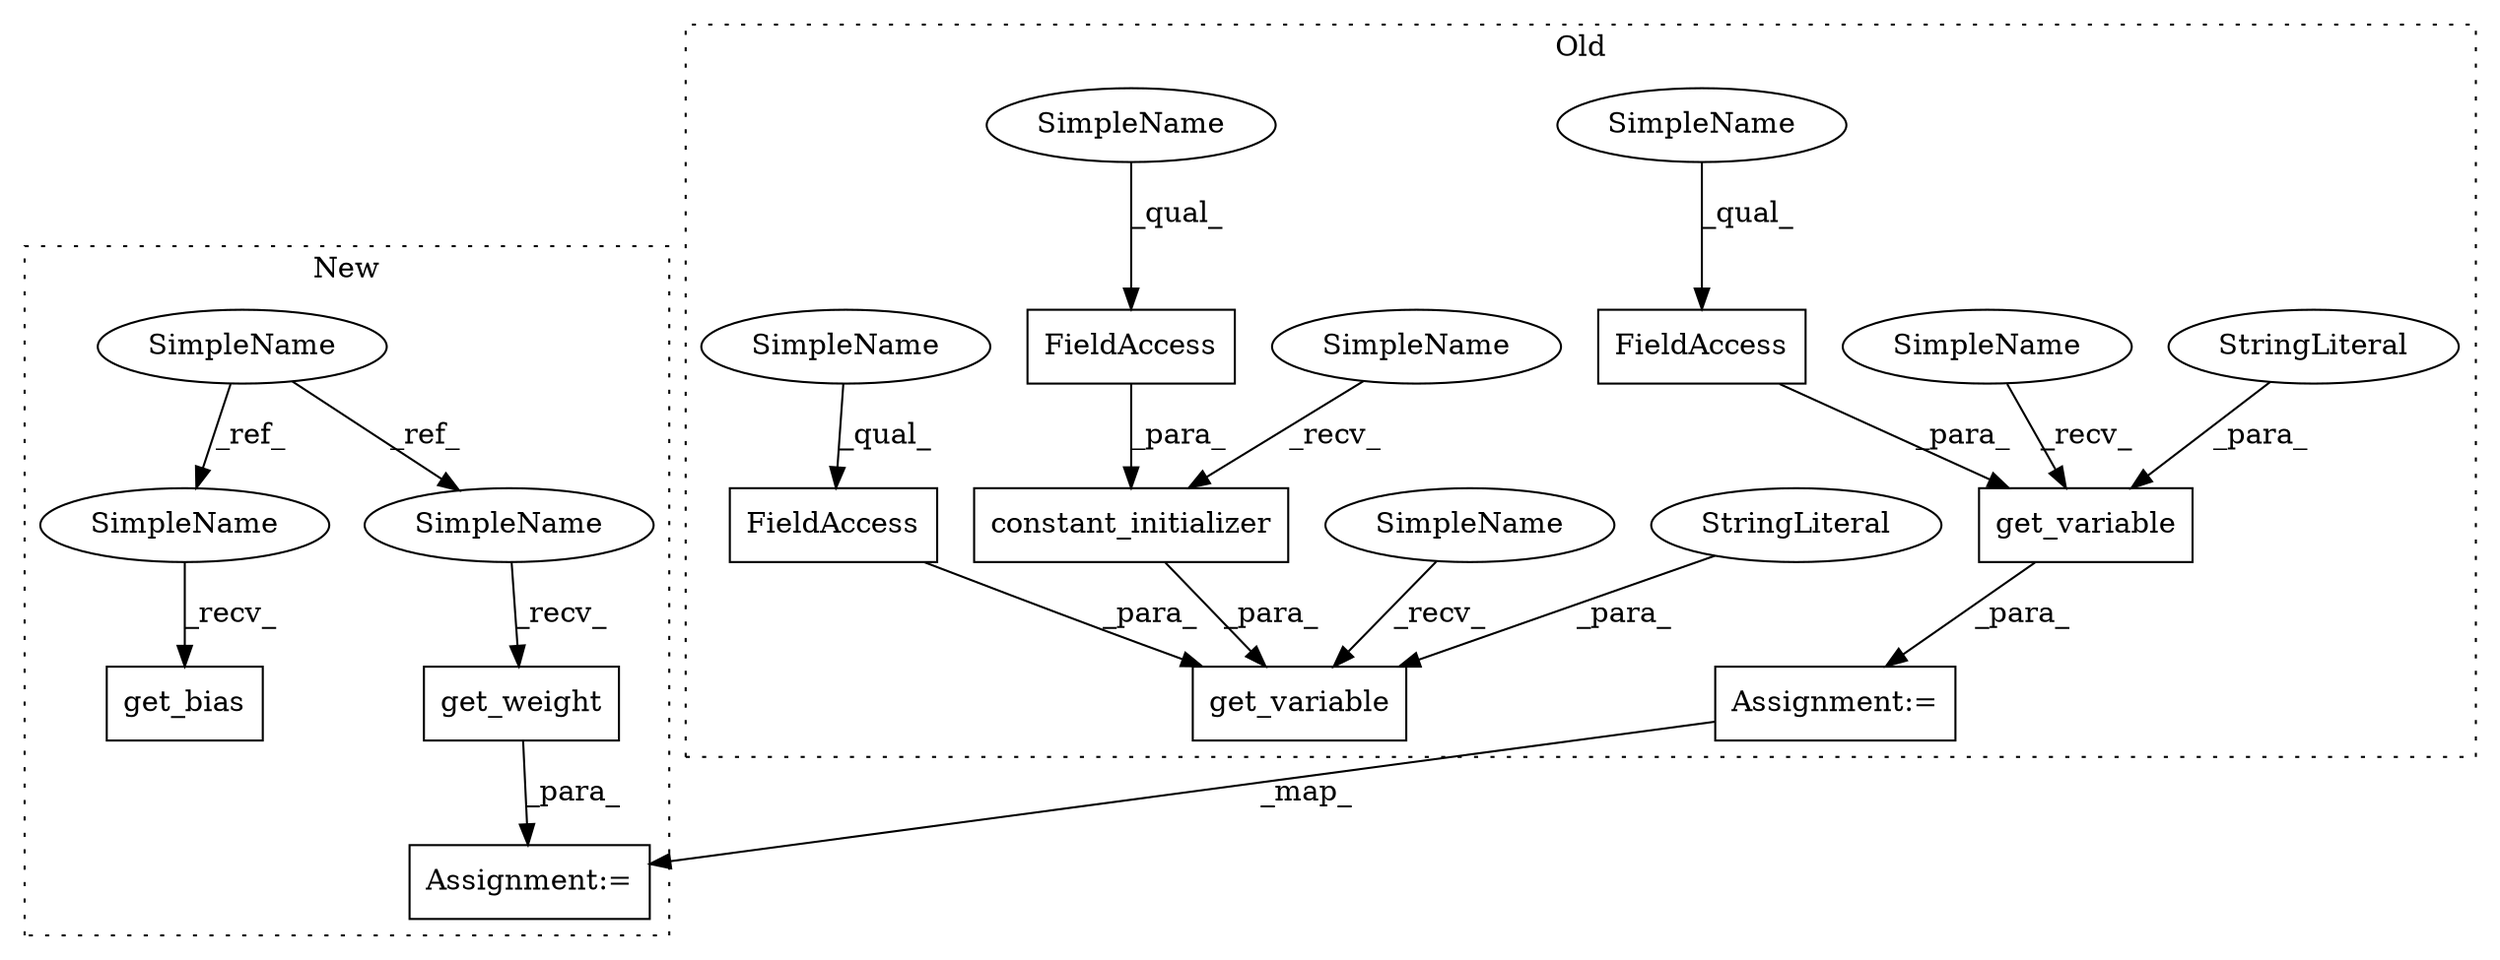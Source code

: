 digraph G {
subgraph cluster0 {
1 [label="get_variable" a="32" s="5101,5215" l="13,1" shape="box"];
3 [label="constant_initializer" a="32" s="5173,5214" l="21,1" shape="box"];
4 [label="get_variable" a="32" s="4705,4810" l="13,1" shape="box"];
5 [label="StringLiteral" a="45" s="5114" l="8" shape="ellipse"];
6 [label="StringLiteral" a="45" s="4718" l="3" shape="ellipse"];
8 [label="Assignment:=" a="7" s="4839" l="1" shape="box"];
9 [label="FieldAccess" a="22" s="5204" l="10" shape="box"];
11 [label="FieldAccess" a="22" s="5151" l="10" shape="box"];
13 [label="FieldAccess" a="22" s="4788" l="10" shape="box"];
16 [label="SimpleName" a="42" s="5162" l="10" shape="ellipse"];
17 [label="SimpleName" a="42" s="4694" l="10" shape="ellipse"];
18 [label="SimpleName" a="42" s="5090" l="10" shape="ellipse"];
19 [label="SimpleName" a="42" s="5151" l="4" shape="ellipse"];
20 [label="SimpleName" a="42" s="4788" l="4" shape="ellipse"];
21 [label="SimpleName" a="42" s="5204" l="4" shape="ellipse"];
label = "Old";
style="dotted";
}
subgraph cluster1 {
2 [label="get_weight" a="32" s="3817,3878" l="11,1" shape="box"];
7 [label="Assignment:=" a="7" s="3893" l="1" shape="box"];
10 [label="SimpleName" a="42" s="3285" l="4" shape="ellipse"];
12 [label="get_bias" a="32" s="3997,4033" l="9,1" shape="box"];
14 [label="SimpleName" a="42" s="3992" l="4" shape="ellipse"];
15 [label="SimpleName" a="42" s="3812" l="4" shape="ellipse"];
label = "New";
style="dotted";
}
2 -> 7 [label="_para_"];
3 -> 1 [label="_para_"];
4 -> 8 [label="_para_"];
5 -> 1 [label="_para_"];
6 -> 4 [label="_para_"];
8 -> 7 [label="_map_"];
9 -> 3 [label="_para_"];
10 -> 14 [label="_ref_"];
10 -> 15 [label="_ref_"];
11 -> 1 [label="_para_"];
13 -> 4 [label="_para_"];
14 -> 12 [label="_recv_"];
15 -> 2 [label="_recv_"];
16 -> 3 [label="_recv_"];
17 -> 4 [label="_recv_"];
18 -> 1 [label="_recv_"];
19 -> 11 [label="_qual_"];
20 -> 13 [label="_qual_"];
21 -> 9 [label="_qual_"];
}
